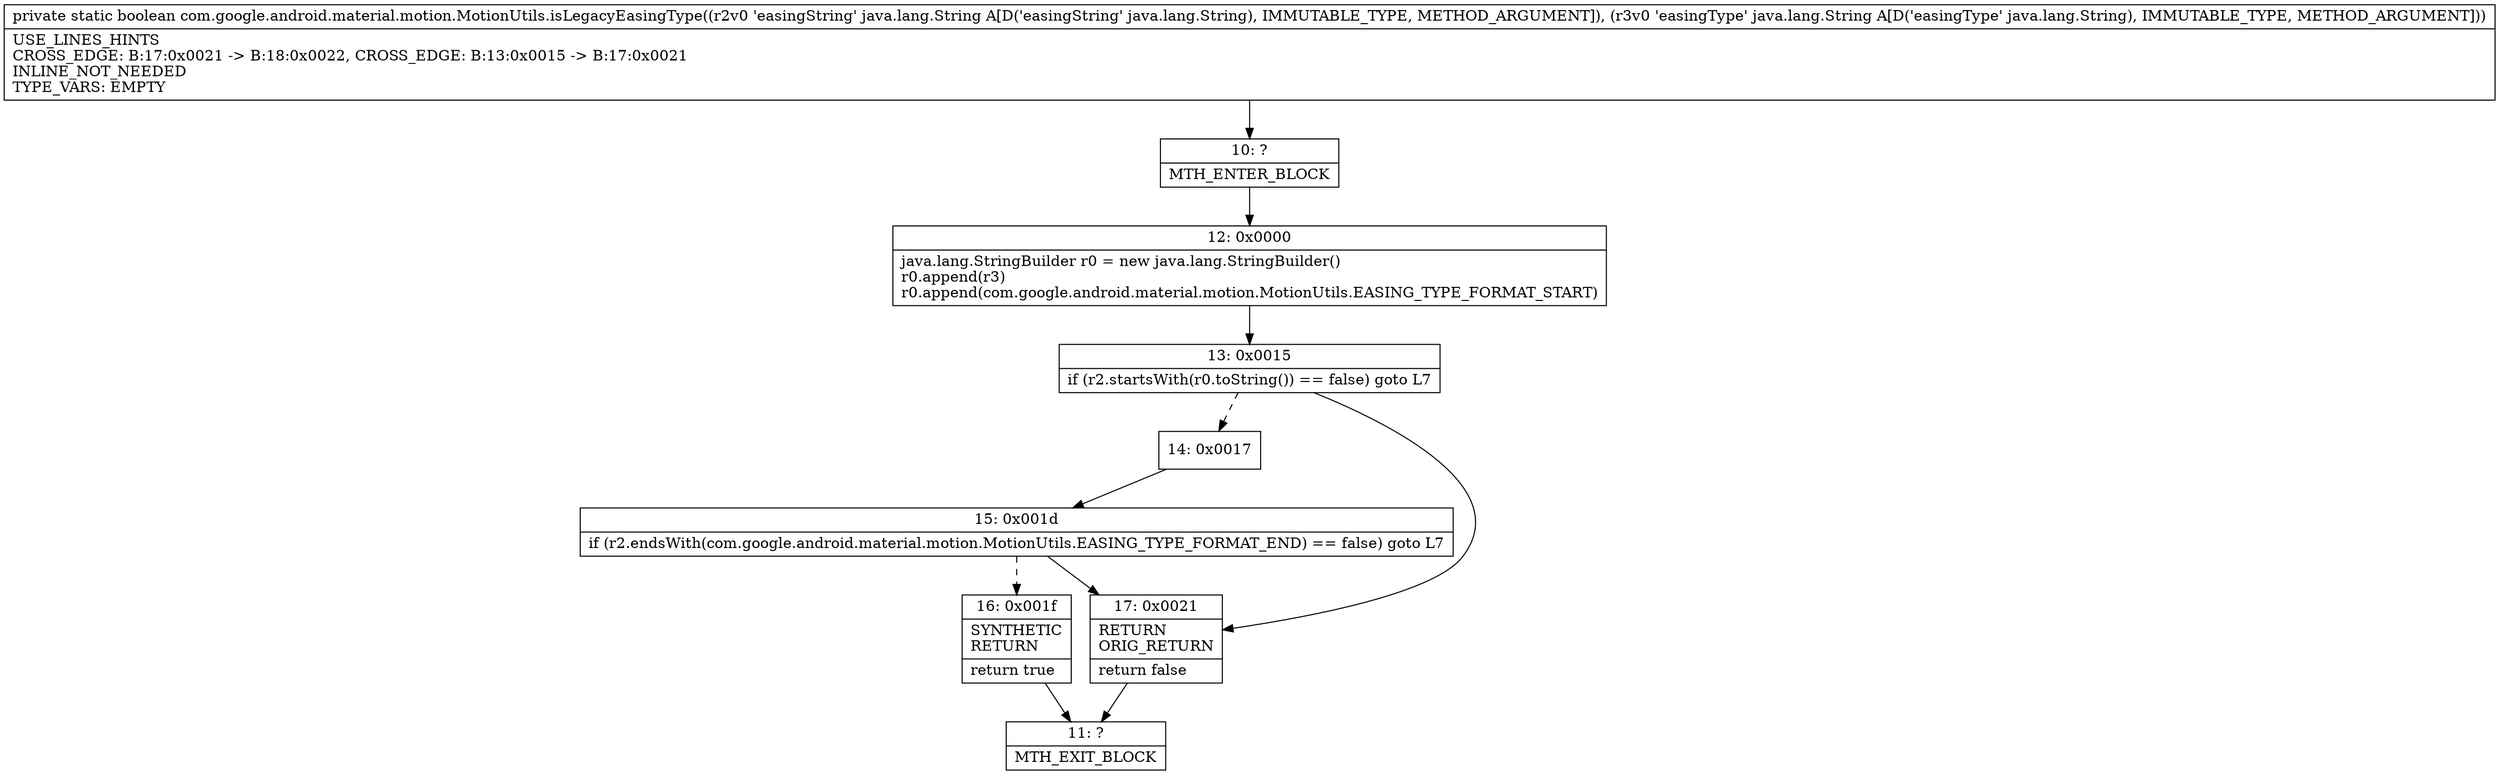 digraph "CFG forcom.google.android.material.motion.MotionUtils.isLegacyEasingType(Ljava\/lang\/String;Ljava\/lang\/String;)Z" {
Node_10 [shape=record,label="{10\:\ ?|MTH_ENTER_BLOCK\l}"];
Node_12 [shape=record,label="{12\:\ 0x0000|java.lang.StringBuilder r0 = new java.lang.StringBuilder()\lr0.append(r3)\lr0.append(com.google.android.material.motion.MotionUtils.EASING_TYPE_FORMAT_START)\l}"];
Node_13 [shape=record,label="{13\:\ 0x0015|if (r2.startsWith(r0.toString()) == false) goto L7\l}"];
Node_14 [shape=record,label="{14\:\ 0x0017}"];
Node_15 [shape=record,label="{15\:\ 0x001d|if (r2.endsWith(com.google.android.material.motion.MotionUtils.EASING_TYPE_FORMAT_END) == false) goto L7\l}"];
Node_16 [shape=record,label="{16\:\ 0x001f|SYNTHETIC\lRETURN\l|return true\l}"];
Node_11 [shape=record,label="{11\:\ ?|MTH_EXIT_BLOCK\l}"];
Node_17 [shape=record,label="{17\:\ 0x0021|RETURN\lORIG_RETURN\l|return false\l}"];
MethodNode[shape=record,label="{private static boolean com.google.android.material.motion.MotionUtils.isLegacyEasingType((r2v0 'easingString' java.lang.String A[D('easingString' java.lang.String), IMMUTABLE_TYPE, METHOD_ARGUMENT]), (r3v0 'easingType' java.lang.String A[D('easingType' java.lang.String), IMMUTABLE_TYPE, METHOD_ARGUMENT]))  | USE_LINES_HINTS\lCROSS_EDGE: B:17:0x0021 \-\> B:18:0x0022, CROSS_EDGE: B:13:0x0015 \-\> B:17:0x0021\lINLINE_NOT_NEEDED\lTYPE_VARS: EMPTY\l}"];
MethodNode -> Node_10;Node_10 -> Node_12;
Node_12 -> Node_13;
Node_13 -> Node_14[style=dashed];
Node_13 -> Node_17;
Node_14 -> Node_15;
Node_15 -> Node_16[style=dashed];
Node_15 -> Node_17;
Node_16 -> Node_11;
Node_17 -> Node_11;
}

